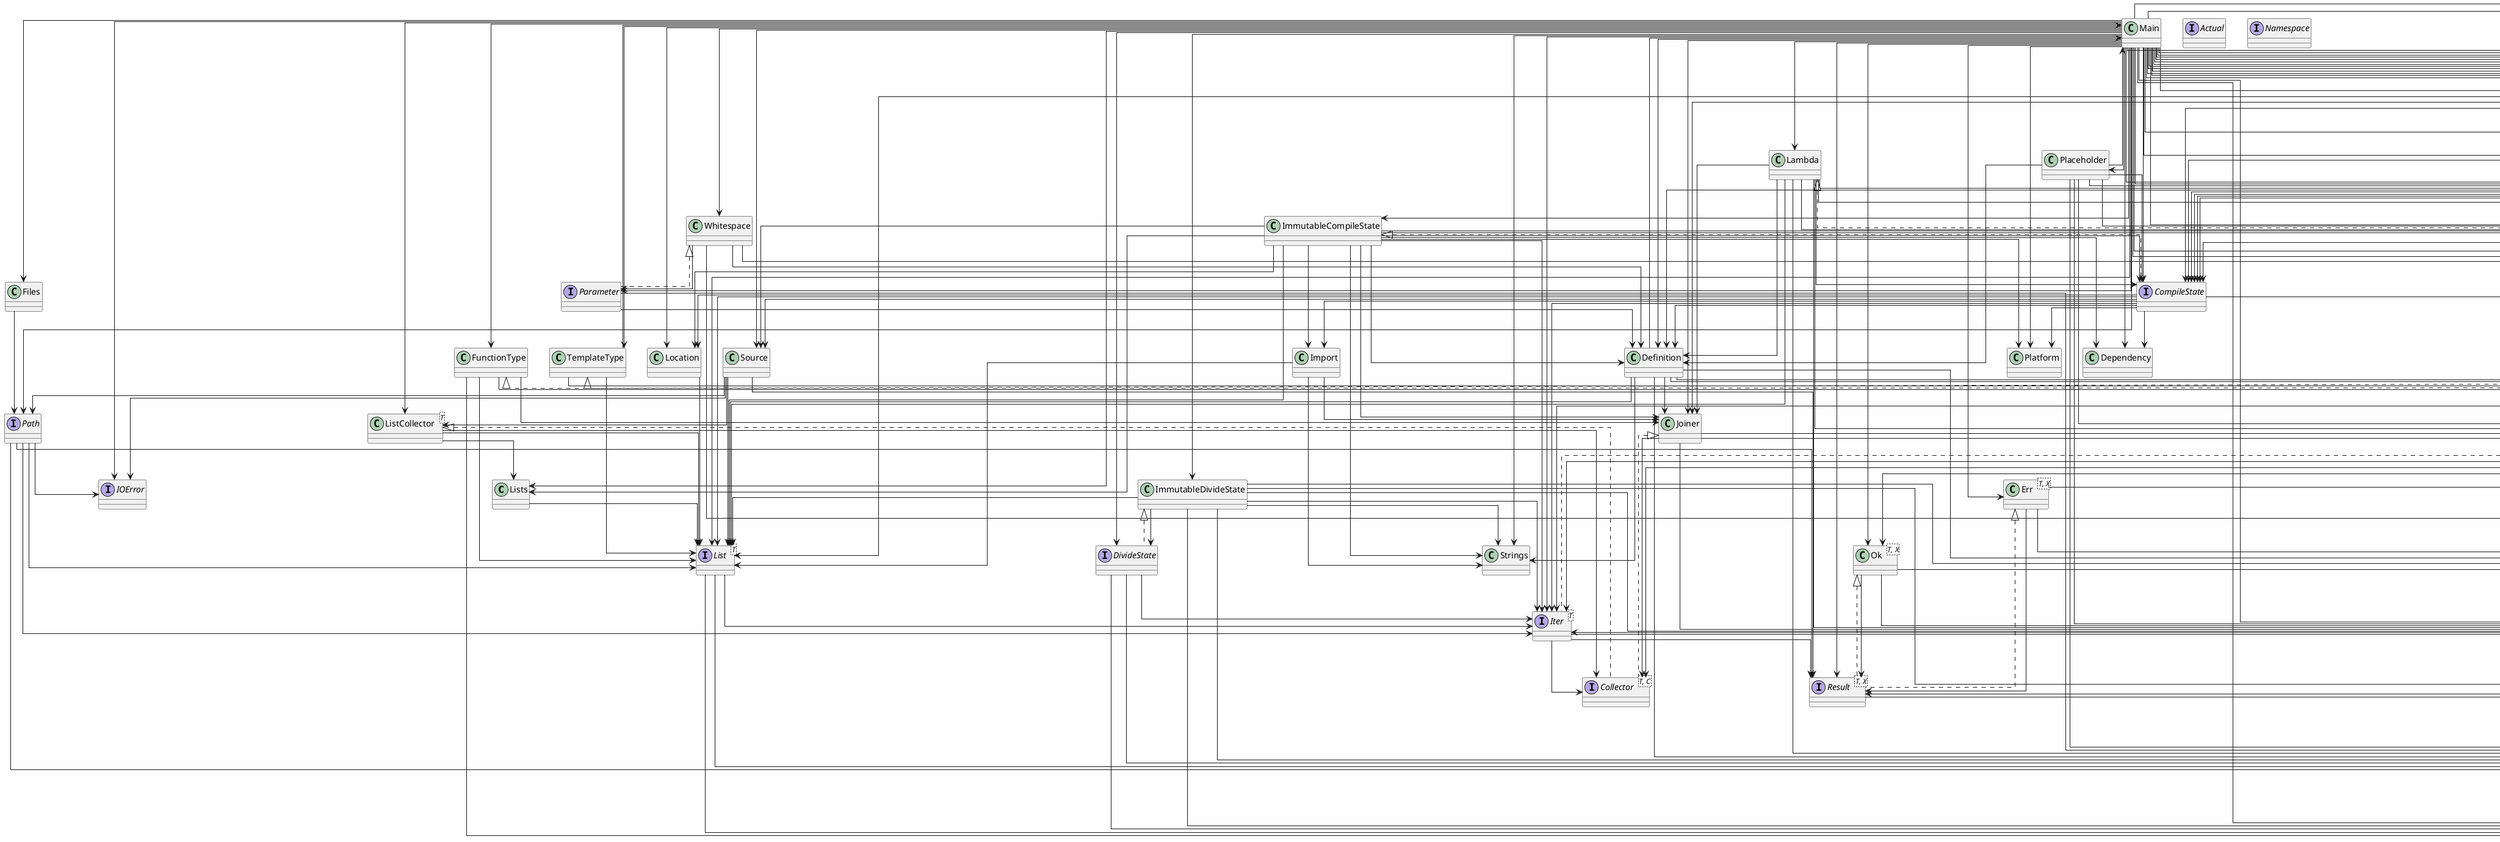 @startuml
skinparam linetype ortho
class Lists {
}
class Files {
}
interface Actual {
}
interface Namespace {
}
interface Collector<T, C> {
}
class EmptyHead<T> {
}
EmptyHead <|.. Head
class FlatMapHead<T, R> {
}
FlatMapHead <|.. Head
interface Head<T> {
}
class HeadedIter<T> {
}
HeadedIter <|.. Iter
class MapHead<T, R> {
}
MapHead <|.. Head
class RangeHead {
}
RangeHead <|.. Head
class SingleHead<T> {
}
SingleHead <|.. Head
interface Iter<T> {
}
class Iters {
}
class Joiner {
}
Joiner <|.. Collector
interface List<T> {
}
class ListCollector<T> {
}
ListCollector <|.. Collector
class Console {
}
interface IOError {
}
interface Path {
}
class None<T> {
}
None <|.. Option
interface Option<T> {
}
class Some<T> {
}
Some <|.. Option
class Err<T, X> {
}
Err <|.. Result
class Ok<T, X> {
}
Ok <|.. Result
interface Result<T, X> {
}
class Characters {
}
class Strings {
}
interface Tuple2<A, B> {
}
class Tuple2Impl<A, B> {
}
Tuple2Impl <|.. Tuple2
interface CompileState {
}
class ConstructionCaller {
}
ConstructionCaller <|.. Caller
class ConstructorHeader {
}
ConstructorHeader <|.. MethodHeader
class Definition {
}
interface MethodHeader {
}
interface Parameter {
}
class Dependency {
}
interface DivideState {
}
class ImmutableCompileState {
}
ImmutableCompileState <|.. CompileState
class ImmutableDivideState {
}
ImmutableDivideState <|.. DivideState
class Import {
}
class Placeholder {
}
class Symbol {
}
class Whitespace {
}
Whitespace <|.. Parameter
class FunctionType {
}
FunctionType <|.. Type
class PrimitiveType {
}
PrimitiveType <|.. Type
class TemplateType {
}
TemplateType <|.. Type
interface Type {
}
class VariadicType {
}
VariadicType <|.. Type
class AccessValue {
}
AccessValue <|.. Value
interface Argument {
}
interface Caller {
}
class Invokable {
}
Invokable <|.. Value
class Lambda {
}
Lambda <|.. Value
class Not {
}
Not <|.. Value
class Operation {
}
Operation <|.. Value
class StringValue {
}
StringValue <|.. Value
interface Value {
}
Value <|-- Argument
Value <|-- Caller
class Source {
}
class Location {
}
class Main {
}
class Platform {
}
Lists --> List
Files --> Path
EmptyHead --> Head
EmptyHead --> Option
EmptyHead --> None
FlatMapHead --> Head
FlatMapHead --> Iter
FlatMapHead --> Option
FlatMapHead --> None
Head --> Option
HeadedIter --> Iter
HeadedIter --> Head
HeadedIter --> Option
HeadedIter --> Collector
HeadedIter --> MapHead
HeadedIter --> Tuple2
HeadedIter --> FlatMapHead
HeadedIter --> EmptyHead
HeadedIter --> Result
HeadedIter --> Ok
HeadedIter --> SingleHead
MapHead --> Head
MapHead --> Option
RangeHead --> Head
RangeHead --> Option
RangeHead --> None
RangeHead --> Some
SingleHead --> Head
SingleHead --> Option
SingleHead --> None
SingleHead --> Some
Iter --> Collector
Iter --> Option
Iter --> Result
Iters --> Iter
Iters --> Option
Iters --> HeadedIter
Iters --> EmptyHead
Iters --> Head
Iters --> SingleHead
Joiner --> Option
Joiner --> Collector
Joiner --> None
Joiner --> Some
List --> Iter
List --> Option
List --> Tuple2
ListCollector --> List
ListCollector --> Collector
ListCollector --> Lists
Path --> IOError
Path --> Option
Path --> Result
Path --> List
Path --> Iter
None --> Option
None --> Tuple2
None --> Tuple2Impl
Option --> Tuple2
Some --> Option
Some --> None
Some --> Tuple2
Some --> Tuple2Impl
Err --> Result
Err --> Option
Err --> Some
Ok --> Result
Ok --> Option
Ok --> None
Result --> Option
Tuple2Impl --> Tuple2
CompileState --> Import
CompileState --> Iter
CompileState --> Dependency
CompileState --> Source
CompileState --> Option
CompileState --> List
CompileState --> Location
CompileState --> Definition
CompileState --> Platform
ConstructionCaller --> Caller
ConstructionCaller --> Value
ConstructionCaller --> Option
ConstructionCaller --> None
ConstructorHeader --> MethodHeader
Definition --> List
Definition --> Type
Definition --> Option
Definition --> Some
Definition --> Joiner
Definition --> Main
Definition --> MethodHeader
Definition --> Strings
Parameter --> Definition
Parameter --> Option
DivideState --> Iter
DivideState --> Tuple2
DivideState --> Option
ImmutableCompileState --> CompileState
ImmutableCompileState --> Import
ImmutableCompileState --> List
ImmutableCompileState --> Definition
ImmutableCompileState --> Option
ImmutableCompileState --> Source
ImmutableCompileState --> Platform
ImmutableCompileState --> Dependency
ImmutableCompileState --> Joiner
ImmutableCompileState --> Iter
ImmutableCompileState --> Strings
ImmutableCompileState --> Location
ImmutableCompileState --> Lists
ImmutableCompileState --> Some
ImmutableDivideState --> DivideState
ImmutableDivideState --> List
ImmutableDivideState --> Iter
ImmutableDivideState --> Tuple2
ImmutableDivideState --> Option
ImmutableDivideState --> Strings
ImmutableDivideState --> None
ImmutableDivideState --> Some
ImmutableDivideState --> Tuple2Impl
Import --> List
Import --> Joiner
Import --> Strings
Placeholder --> Main
Placeholder --> Value
Placeholder --> Option
Placeholder --> None
Placeholder --> Definition
Placeholder --> Type
Placeholder --> CompileState
Placeholder --> PrimitiveType
Symbol --> Type
Symbol --> CompileState
Symbol --> Definition
Symbol --> PrimitiveType
Symbol --> Value
Symbol --> Option
Symbol --> Some
Symbol --> None
Whitespace --> Parameter
Whitespace --> Definition
Whitespace --> Option
Whitespace --> None
FunctionType --> Type
FunctionType --> List
FunctionType --> Tuple2
FunctionType --> Joiner
PrimitiveType --> Type
TemplateType --> Type
TemplateType --> List
TemplateType --> Main
VariadicType --> Type
AccessValue --> Value
AccessValue --> Option
AccessValue --> Some
AccessValue --> Type
AccessValue --> CompileState
AccessValue --> PrimitiveType
AccessValue --> None
Argument --> Value
Argument --> Option
Caller --> Value
Caller --> Option
Invokable --> Value
Invokable --> Caller
Invokable --> List
Invokable --> Joiner
Invokable --> Option
Invokable --> Some
Invokable --> None
Invokable --> Type
Invokable --> CompileState
Invokable --> PrimitiveType
Lambda --> Value
Lambda --> Definition
Lambda --> List
Lambda --> Joiner
Lambda --> Option
Lambda --> Some
Lambda --> None
Lambda --> Type
Lambda --> CompileState
Lambda --> PrimitiveType
Not --> Value
Not --> Option
Not --> Some
Not --> None
Not --> Type
Not --> CompileState
Not --> PrimitiveType
Operation --> Value
Operation --> Option
Operation --> Some
Operation --> None
Operation --> Type
Operation --> CompileState
Operation --> PrimitiveType
StringValue --> Value
StringValue --> Option
StringValue --> Some
StringValue --> None
StringValue --> Type
StringValue --> CompileState
StringValue --> PrimitiveType
Value --> Argument
Value --> Caller
Value --> Type
Value --> CompileState
Value --> Option
Source --> Path
Source --> IOError
Source --> Result
Source --> List
Source --> ListCollector
Location --> List
Main --> Files
Main --> IOError
Main --> Console
Main --> CompileState
Main --> Result
Main --> Path
Main --> Iters
Main --> Platform
Main --> List
Main --> Source
Main --> Dependency
Main --> Joiner
Main --> Err
Main --> ListCollector
Main --> Location
Main --> Ok
Main --> Option
Main --> None
Main --> Tuple2
Main --> DivideState
Main --> Some
Main --> Tuple2Impl
Main --> Lists
Main --> Iter
Main --> Strings
Main --> Type
Main --> Definition
Main --> Parameter
Main --> ConstructorHeader
Main --> MethodHeader
Main --> Value
Main --> ConstructionCaller
Main --> Caller
Main --> Argument
Main --> Invokable
Main --> StringValue
Main --> Not
Main --> Lambda
Main --> AccessValue
Main --> Operation
Main --> Symbol
Main --> HeadedIter
Main --> RangeHead
Main --> Characters
Main --> Whitespace
Main --> Placeholder
Main --> VariadicType
Main --> PrimitiveType
Main --> TemplateType
Main --> FunctionType
Main --> ImmutableCompileState
Main --> ImmutableDivideState
@enduml